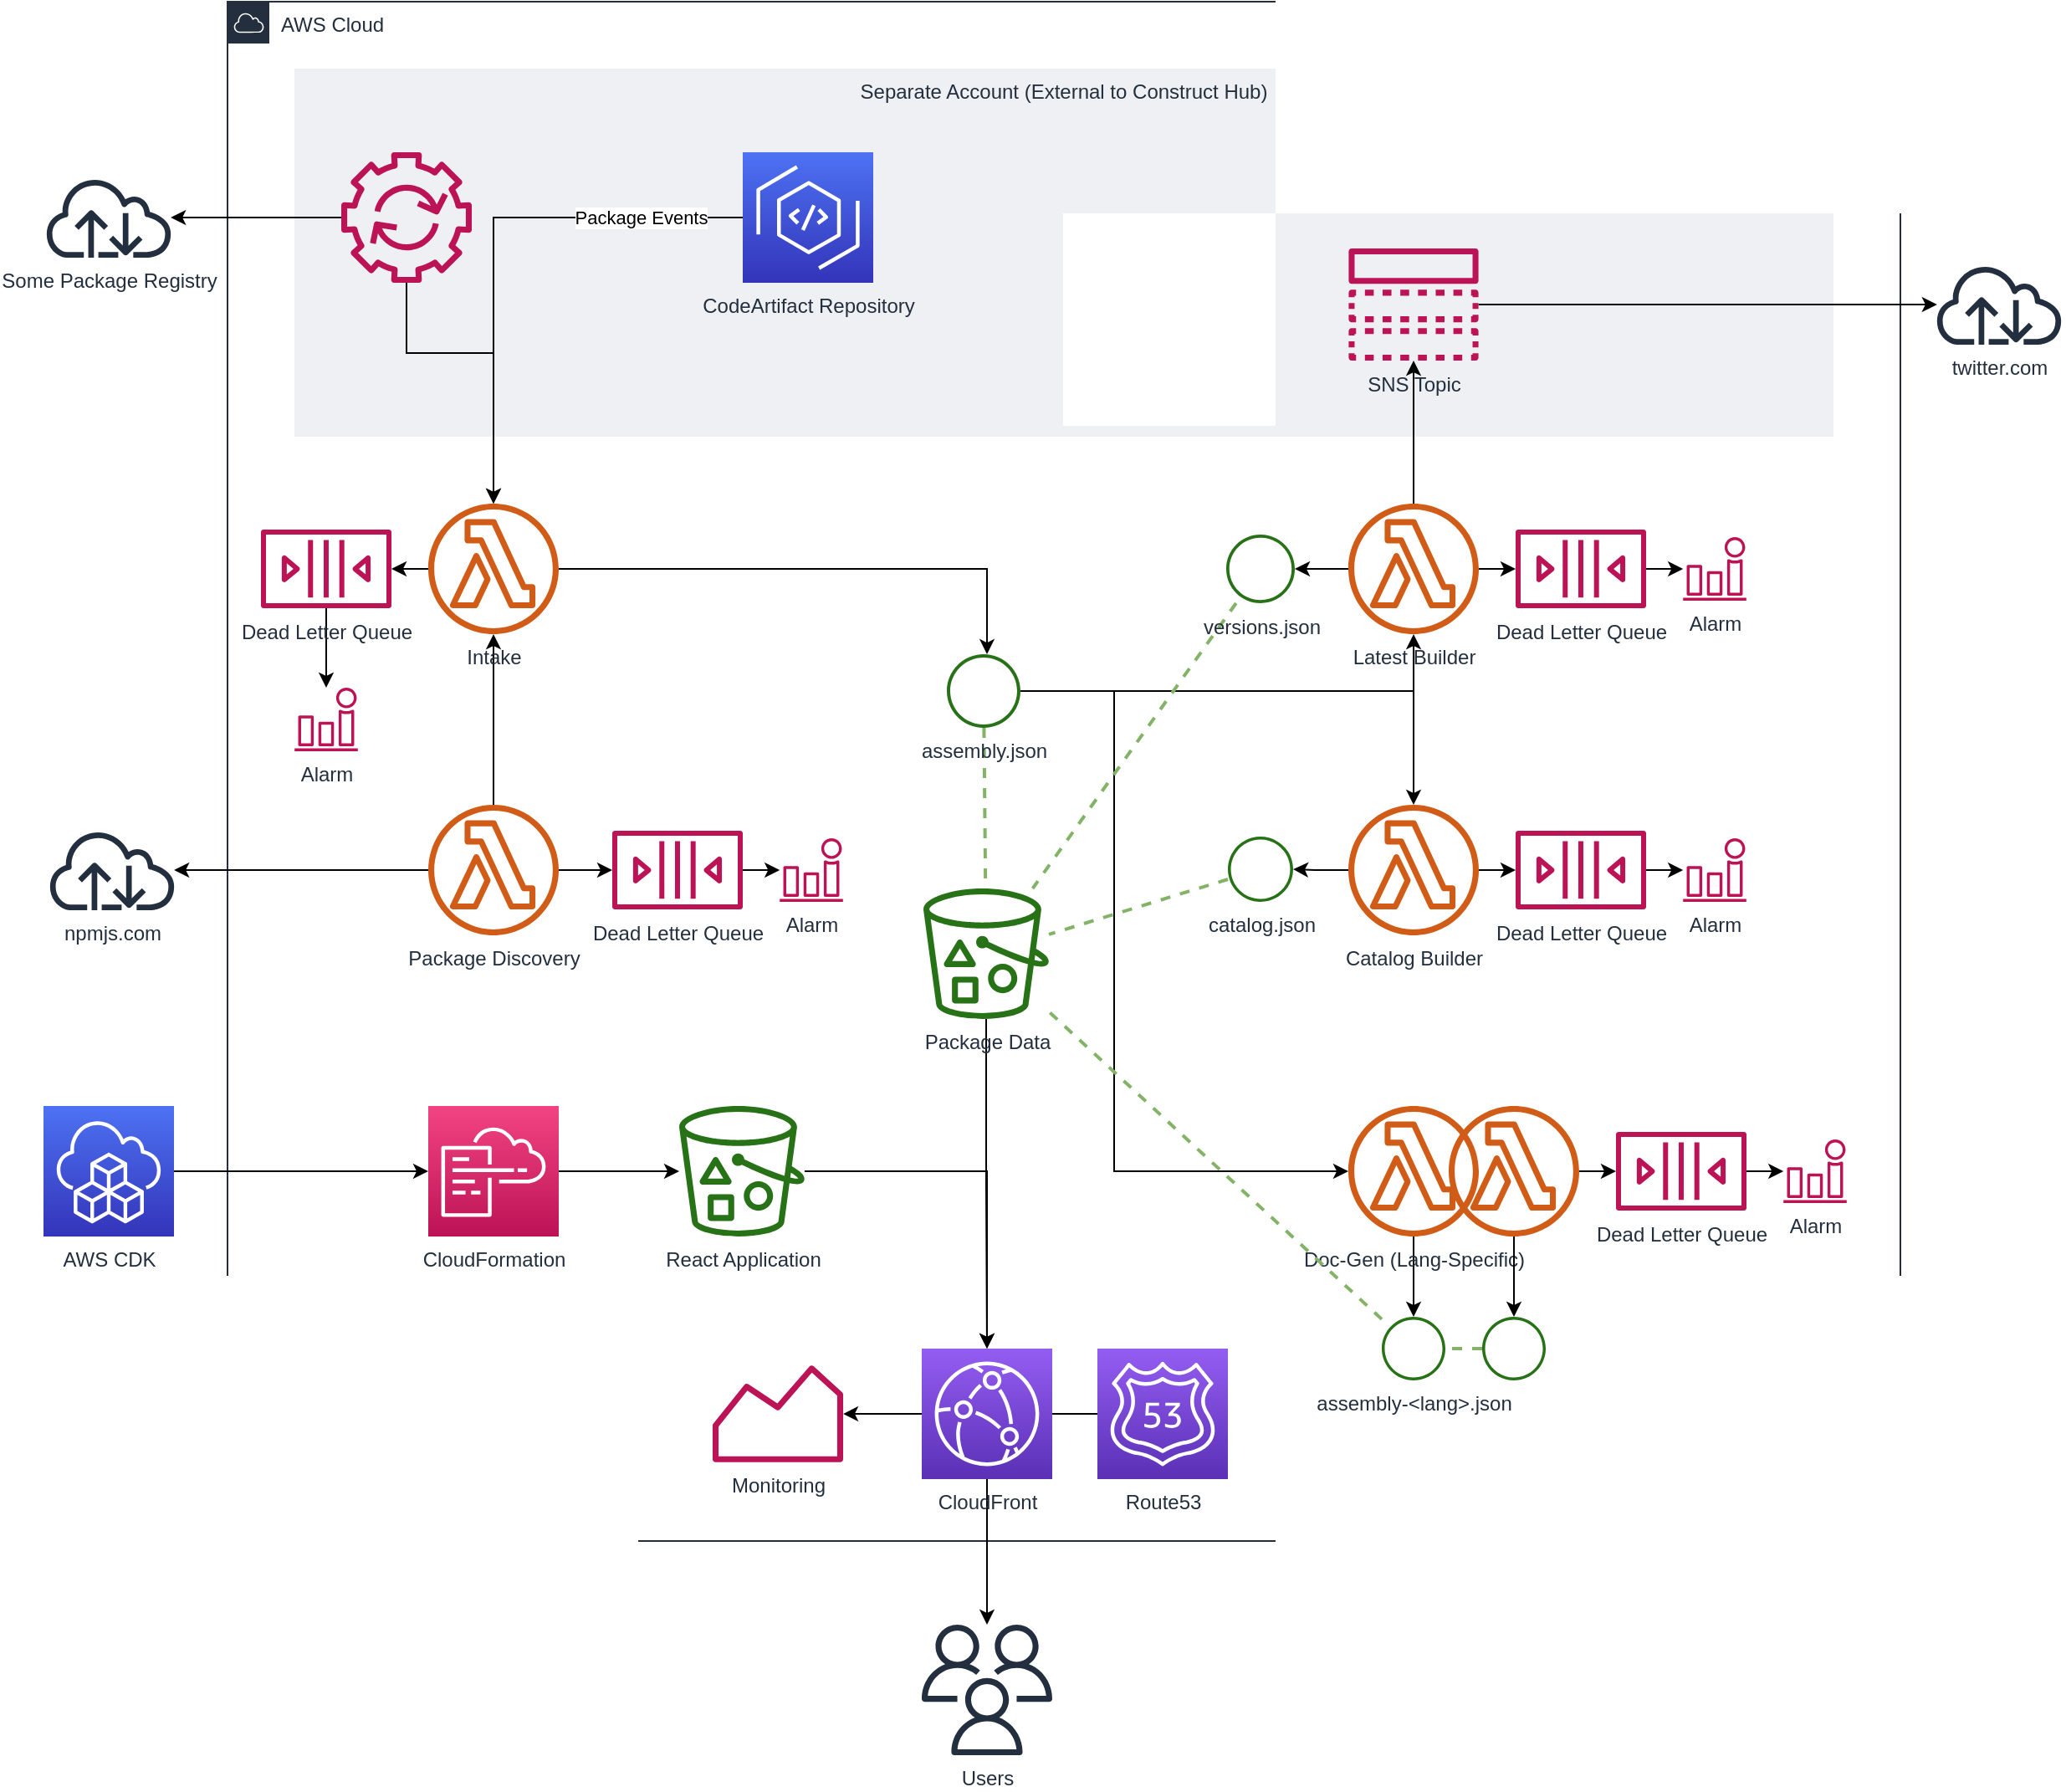 <mxfile version="14.6.13" type="device"><diagram id="4JP06KCrzlYyS7ejRJsw" name="Page-1"><mxGraphModel dx="1933" dy="2166" grid="1" gridSize="10" guides="1" tooltips="1" connect="1" arrows="1" fold="1" page="1" pageScale="1" pageWidth="827" pageHeight="1169" math="0" shadow="0"><root><mxCell id="0"/><mxCell id="1" parent="0"/><mxCell id="ORDPkJF9PTaOaF-_4XMN-1" value="AWS Cloud" style="points=[[0,0],[0.25,0],[0.5,0],[0.75,0],[1,0],[1,0.25],[1,0.5],[1,0.75],[1,1],[0.75,1],[0.5,1],[0.25,1],[0,1],[0,0.75],[0,0.5],[0,0.25]];outlineConnect=0;gradientColor=none;html=1;whiteSpace=wrap;fontSize=12;fontStyle=0;shape=mxgraph.aws4.group;grIcon=mxgraph.aws4.group_aws_cloud;strokeColor=#232F3E;fillColor=none;verticalAlign=top;align=left;spacingLeft=30;fontColor=#232F3E;dashed=0;" parent="1" vertex="1"><mxGeometry x="-40" y="-220" width="1000" height="920" as="geometry"/></mxCell><mxCell id="ORDPkJF9PTaOaF-_4XMN-59" value="Separate Account (External to Construct Hub)" style="fillColor=#EFF0F3;strokeColor=none;dashed=0;verticalAlign=top;fontStyle=0;fontColor=#232F3D;" parent="1" vertex="1"><mxGeometry y="-180" width="920" height="220" as="geometry"/></mxCell><mxCell id="ORDPkJF9PTaOaF-_4XMN-19" style="edgeStyle=orthogonalEdgeStyle;rounded=0;orthogonalLoop=1;jettySize=auto;html=1;exitX=0.5;exitY=1;exitDx=0;exitDy=0;exitPerimeter=0;" parent="1" source="ORDPkJF9PTaOaF-_4XMN-14" target="ORDPkJF9PTaOaF-_4XMN-12" edge="1"><mxGeometry relative="1" as="geometry"/></mxCell><mxCell id="ORDPkJF9PTaOaF-_4XMN-15" value="" style="edgeStyle=orthogonalEdgeStyle;rounded=0;orthogonalLoop=1;jettySize=auto;html=1;" parent="1" source="ORDPkJF9PTaOaF-_4XMN-3" target="ORDPkJF9PTaOaF-_4XMN-4" edge="1"><mxGeometry relative="1" as="geometry"/></mxCell><mxCell id="ORDPkJF9PTaOaF-_4XMN-16" value="" style="edgeStyle=orthogonalEdgeStyle;rounded=0;orthogonalLoop=1;jettySize=auto;html=1;" parent="1" source="ORDPkJF9PTaOaF-_4XMN-3" target="ORDPkJF9PTaOaF-_4XMN-11" edge="1"><mxGeometry relative="1" as="geometry"/></mxCell><mxCell id="ORDPkJF9PTaOaF-_4XMN-57" style="edgeStyle=orthogonalEdgeStyle;rounded=0;orthogonalLoop=1;jettySize=auto;html=1;startArrow=none;startFill=0;endArrow=classic;endFill=1;" parent="1" source="ORDPkJF9PTaOaF-_4XMN-3" target="ORDPkJF9PTaOaF-_4XMN-54" edge="1"><mxGeometry relative="1" as="geometry"/></mxCell><mxCell id="ORDPkJF9PTaOaF-_4XMN-3" value="Package Discovery" style="outlineConnect=0;fontColor=#232F3E;gradientColor=none;fillColor=#D05C17;strokeColor=none;dashed=0;verticalLabelPosition=bottom;verticalAlign=top;align=center;html=1;fontSize=12;fontStyle=0;aspect=fixed;pointerEvents=1;shape=mxgraph.aws4.lambda_function;" parent="1" vertex="1"><mxGeometry x="80" y="260" width="78" height="78" as="geometry"/></mxCell><mxCell id="ORDPkJF9PTaOaF-_4XMN-20" style="edgeStyle=orthogonalEdgeStyle;rounded=0;orthogonalLoop=1;jettySize=auto;html=1;" parent="1" source="ORDPkJF9PTaOaF-_4XMN-4" target="nNXLhu1DJxOsQuKpddrt-1" edge="1"><mxGeometry relative="1" as="geometry"><Array as="points"><mxPoint x="414" y="119"/></Array></mxGeometry></mxCell><mxCell id="ORDPkJF9PTaOaF-_4XMN-35" style="edgeStyle=orthogonalEdgeStyle;rounded=0;orthogonalLoop=1;jettySize=auto;html=1;startArrow=none;startFill=0;endArrow=classic;endFill=1;" parent="1" source="ORDPkJF9PTaOaF-_4XMN-4" target="ORDPkJF9PTaOaF-_4XMN-34" edge="1"><mxGeometry relative="1" as="geometry"/></mxCell><mxCell id="ORDPkJF9PTaOaF-_4XMN-4" value="Intake" style="outlineConnect=0;fontColor=#232F3E;gradientColor=none;fillColor=#D05C17;strokeColor=none;dashed=0;verticalLabelPosition=bottom;verticalAlign=top;align=center;html=1;fontSize=12;fontStyle=0;aspect=fixed;pointerEvents=1;shape=mxgraph.aws4.lambda_function;" parent="1" vertex="1"><mxGeometry x="80" y="80" width="78" height="78" as="geometry"/></mxCell><mxCell id="nNXLhu1DJxOsQuKpddrt-10" style="edgeStyle=orthogonalEdgeStyle;rounded=0;orthogonalLoop=1;jettySize=auto;html=1;startArrow=none;startFill=0;" edge="1" parent="1" source="ORDPkJF9PTaOaF-_4XMN-5" target="nNXLhu1DJxOsQuKpddrt-7"><mxGeometry relative="1" as="geometry"/></mxCell><mxCell id="ORDPkJF9PTaOaF-_4XMN-5" value="Doc-Gen (Lang-Specific)" style="outlineConnect=0;fontColor=#232F3E;gradientColor=none;fillColor=#D05C17;strokeColor=none;dashed=0;verticalLabelPosition=bottom;verticalAlign=top;align=center;html=1;fontSize=12;fontStyle=0;aspect=fixed;pointerEvents=1;shape=mxgraph.aws4.lambda_function;" parent="1" vertex="1"><mxGeometry x="630" y="440" width="78" height="78" as="geometry"/></mxCell><mxCell id="ORDPkJF9PTaOaF-_4XMN-41" style="edgeStyle=orthogonalEdgeStyle;rounded=0;orthogonalLoop=1;jettySize=auto;html=1;startArrow=none;startFill=0;endArrow=classic;endFill=1;" parent="1" source="ORDPkJF9PTaOaF-_4XMN-6" target="ORDPkJF9PTaOaF-_4XMN-36" edge="1"><mxGeometry relative="1" as="geometry"/></mxCell><mxCell id="ORDPkJF9PTaOaF-_4XMN-68" style="edgeStyle=orthogonalEdgeStyle;rounded=0;orthogonalLoop=1;jettySize=auto;html=1;startArrow=none;startFill=0;endArrow=classic;endFill=1;" parent="1" source="ORDPkJF9PTaOaF-_4XMN-6" target="ORDPkJF9PTaOaF-_4XMN-67" edge="1"><mxGeometry relative="1" as="geometry"/></mxCell><mxCell id="nNXLhu1DJxOsQuKpddrt-12" style="edgeStyle=orthogonalEdgeStyle;rounded=0;orthogonalLoop=1;jettySize=auto;html=1;startArrow=none;startFill=0;" edge="1" parent="1" source="ORDPkJF9PTaOaF-_4XMN-6" target="nNXLhu1DJxOsQuKpddrt-6"><mxGeometry relative="1" as="geometry"/></mxCell><mxCell id="ORDPkJF9PTaOaF-_4XMN-6" value="Latest Builder" style="outlineConnect=0;fontColor=#232F3E;gradientColor=none;fillColor=#D05C17;strokeColor=none;dashed=0;verticalLabelPosition=bottom;verticalAlign=top;align=center;html=1;fontSize=12;fontStyle=0;aspect=fixed;pointerEvents=1;shape=mxgraph.aws4.lambda_function;" parent="1" vertex="1"><mxGeometry x="630" y="80" width="78" height="78" as="geometry"/></mxCell><mxCell id="ORDPkJF9PTaOaF-_4XMN-40" style="edgeStyle=orthogonalEdgeStyle;rounded=0;orthogonalLoop=1;jettySize=auto;html=1;startArrow=none;startFill=0;endArrow=classic;endFill=1;" parent="1" source="ORDPkJF9PTaOaF-_4XMN-7" target="ORDPkJF9PTaOaF-_4XMN-37" edge="1"><mxGeometry relative="1" as="geometry"/></mxCell><mxCell id="nNXLhu1DJxOsQuKpddrt-11" style="edgeStyle=orthogonalEdgeStyle;rounded=0;orthogonalLoop=1;jettySize=auto;html=1;startArrow=none;startFill=0;" edge="1" parent="1" source="ORDPkJF9PTaOaF-_4XMN-7" target="nNXLhu1DJxOsQuKpddrt-5"><mxGeometry relative="1" as="geometry"/></mxCell><mxCell id="ORDPkJF9PTaOaF-_4XMN-7" value="Catalog Builder" style="outlineConnect=0;fontColor=#232F3E;gradientColor=none;fillColor=#D05C17;strokeColor=none;dashed=0;verticalLabelPosition=bottom;verticalAlign=top;align=center;html=1;fontSize=12;fontStyle=0;aspect=fixed;pointerEvents=1;shape=mxgraph.aws4.lambda_function;" parent="1" vertex="1"><mxGeometry x="630" y="260" width="78" height="78" as="geometry"/></mxCell><mxCell id="ORDPkJF9PTaOaF-_4XMN-17" style="edgeStyle=orthogonalEdgeStyle;rounded=0;orthogonalLoop=1;jettySize=auto;html=1;" parent="1" source="ORDPkJF9PTaOaF-_4XMN-8" target="ORDPkJF9PTaOaF-_4XMN-14" edge="1"><mxGeometry relative="1" as="geometry"/></mxCell><mxCell id="ORDPkJF9PTaOaF-_4XMN-8" value="Package Data" style="outlineConnect=0;fontColor=#232F3E;gradientColor=none;fillColor=#277116;strokeColor=none;dashed=0;verticalLabelPosition=bottom;verticalAlign=top;align=center;html=1;fontSize=12;fontStyle=0;aspect=fixed;pointerEvents=1;shape=mxgraph.aws4.bucket_with_objects;" parent="1" vertex="1"><mxGeometry x="376" y="310" width="75" height="78" as="geometry"/></mxCell><mxCell id="ORDPkJF9PTaOaF-_4XMN-18" style="edgeStyle=orthogonalEdgeStyle;rounded=0;orthogonalLoop=1;jettySize=auto;html=1;entryX=0.5;entryY=0;entryDx=0;entryDy=0;entryPerimeter=0;" parent="1" source="ORDPkJF9PTaOaF-_4XMN-9" target="ORDPkJF9PTaOaF-_4XMN-14" edge="1"><mxGeometry relative="1" as="geometry"><Array as="points"><mxPoint x="414" y="479"/></Array></mxGeometry></mxCell><mxCell id="ORDPkJF9PTaOaF-_4XMN-9" value="React Application" style="outlineConnect=0;fontColor=#232F3E;gradientColor=none;fillColor=#277116;strokeColor=none;dashed=0;verticalLabelPosition=bottom;verticalAlign=top;align=center;html=1;fontSize=12;fontStyle=0;aspect=fixed;pointerEvents=1;shape=mxgraph.aws4.bucket_with_objects;" parent="1" vertex="1"><mxGeometry x="230" y="440" width="75" height="78" as="geometry"/></mxCell><mxCell id="ORDPkJF9PTaOaF-_4XMN-11" value="npmjs.com" style="outlineConnect=0;fontColor=#232F3E;gradientColor=none;fillColor=#232F3E;strokeColor=none;dashed=0;verticalLabelPosition=bottom;verticalAlign=top;align=center;html=1;fontSize=12;fontStyle=0;aspect=fixed;pointerEvents=1;shape=mxgraph.aws4.internet;" parent="1" vertex="1"><mxGeometry x="-148" y="275" width="78" height="48" as="geometry"/></mxCell><mxCell id="ORDPkJF9PTaOaF-_4XMN-12" value="Users" style="outlineConnect=0;fontColor=#232F3E;gradientColor=none;fillColor=#232F3E;strokeColor=none;dashed=0;verticalLabelPosition=bottom;verticalAlign=top;align=center;html=1;fontSize=12;fontStyle=0;aspect=fixed;pointerEvents=1;shape=mxgraph.aws4.users;" parent="1" vertex="1"><mxGeometry x="375" y="750" width="78" height="78" as="geometry"/></mxCell><mxCell id="ORDPkJF9PTaOaF-_4XMN-51" style="edgeStyle=orthogonalEdgeStyle;rounded=0;orthogonalLoop=1;jettySize=auto;html=1;startArrow=none;startFill=0;endArrow=classic;endFill=1;" parent="1" source="ORDPkJF9PTaOaF-_4XMN-14" target="ORDPkJF9PTaOaF-_4XMN-50" edge="1"><mxGeometry relative="1" as="geometry"/></mxCell><mxCell id="ORDPkJF9PTaOaF-_4XMN-14" value="CloudFront" style="points=[[0,0,0],[0.25,0,0],[0.5,0,0],[0.75,0,0],[1,0,0],[0,1,0],[0.25,1,0],[0.5,1,0],[0.75,1,0],[1,1,0],[0,0.25,0],[0,0.5,0],[0,0.75,0],[1,0.25,0],[1,0.5,0],[1,0.75,0]];outlineConnect=0;fontColor=#232F3E;gradientColor=#945DF2;gradientDirection=north;fillColor=#5A30B5;strokeColor=#ffffff;dashed=0;verticalLabelPosition=bottom;verticalAlign=top;align=center;html=1;fontSize=12;fontStyle=0;aspect=fixed;shape=mxgraph.aws4.resourceIcon;resIcon=mxgraph.aws4.cloudfront;" parent="1" vertex="1"><mxGeometry x="375" y="585" width="78" height="78" as="geometry"/></mxCell><mxCell id="ORDPkJF9PTaOaF-_4XMN-27" style="edgeStyle=orthogonalEdgeStyle;rounded=0;orthogonalLoop=1;jettySize=auto;html=1;startArrow=none;startFill=0;entryX=0;entryY=0.5;entryDx=0;entryDy=0;entryPerimeter=0;" parent="1" source="ORDPkJF9PTaOaF-_4XMN-26" target="ORDPkJF9PTaOaF-_4XMN-28" edge="1"><mxGeometry relative="1" as="geometry"/></mxCell><mxCell id="ORDPkJF9PTaOaF-_4XMN-26" value="AWS CDK" style="points=[[0,0,0],[0.25,0,0],[0.5,0,0],[0.75,0,0],[1,0,0],[0,1,0],[0.25,1,0],[0.5,1,0],[0.75,1,0],[1,1,0],[0,0.25,0],[0,0.5,0],[0,0.75,0],[1,0.25,0],[1,0.5,0],[1,0.75,0]];outlineConnect=0;fontColor=#232F3E;gradientColor=#4D72F3;gradientDirection=north;fillColor=#3334B9;strokeColor=#ffffff;dashed=0;verticalLabelPosition=bottom;verticalAlign=top;align=center;html=1;fontSize=12;fontStyle=0;aspect=fixed;shape=mxgraph.aws4.resourceIcon;resIcon=mxgraph.aws4.cloud_development_kit;" parent="1" vertex="1"><mxGeometry x="-150" y="440" width="78" height="78" as="geometry"/></mxCell><mxCell id="ORDPkJF9PTaOaF-_4XMN-29" style="edgeStyle=orthogonalEdgeStyle;rounded=0;orthogonalLoop=1;jettySize=auto;html=1;startArrow=none;startFill=0;" parent="1" source="ORDPkJF9PTaOaF-_4XMN-28" target="ORDPkJF9PTaOaF-_4XMN-9" edge="1"><mxGeometry relative="1" as="geometry"/></mxCell><mxCell id="ORDPkJF9PTaOaF-_4XMN-28" value="CloudFormation" style="points=[[0,0,0],[0.25,0,0],[0.5,0,0],[0.75,0,0],[1,0,0],[0,1,0],[0.25,1,0],[0.5,1,0],[0.75,1,0],[1,1,0],[0,0.25,0],[0,0.5,0],[0,0.75,0],[1,0.25,0],[1,0.5,0],[1,0.75,0]];points=[[0,0,0],[0.25,0,0],[0.5,0,0],[0.75,0,0],[1,0,0],[0,1,0],[0.25,1,0],[0.5,1,0],[0.75,1,0],[1,1,0],[0,0.25,0],[0,0.5,0],[0,0.75,0],[1,0.25,0],[1,0.5,0],[1,0.75,0]];outlineConnect=0;fontColor=#232F3E;gradientColor=#F34482;gradientDirection=north;fillColor=#BC1356;strokeColor=#ffffff;dashed=0;verticalLabelPosition=bottom;verticalAlign=top;align=center;html=1;fontSize=12;fontStyle=0;aspect=fixed;shape=mxgraph.aws4.resourceIcon;resIcon=mxgraph.aws4.cloudformation;" parent="1" vertex="1"><mxGeometry x="80" y="440" width="78" height="78" as="geometry"/></mxCell><mxCell id="ORDPkJF9PTaOaF-_4XMN-39" style="edgeStyle=orthogonalEdgeStyle;rounded=0;orthogonalLoop=1;jettySize=auto;html=1;startArrow=none;startFill=0;endArrow=classic;endFill=1;" parent="1" source="ORDPkJF9PTaOaF-_4XMN-30" target="ORDPkJF9PTaOaF-_4XMN-38" edge="1"><mxGeometry relative="1" as="geometry"/></mxCell><mxCell id="nNXLhu1DJxOsQuKpddrt-9" style="edgeStyle=orthogonalEdgeStyle;rounded=0;orthogonalLoop=1;jettySize=auto;html=1;startArrow=none;startFill=0;" edge="1" parent="1" source="ORDPkJF9PTaOaF-_4XMN-30" target="nNXLhu1DJxOsQuKpddrt-8"><mxGeometry relative="1" as="geometry"/></mxCell><mxCell id="ORDPkJF9PTaOaF-_4XMN-30" value="" style="outlineConnect=0;fontColor=#232F3E;gradientColor=none;fillColor=#D05C17;strokeColor=none;dashed=0;verticalLabelPosition=bottom;verticalAlign=top;align=center;html=1;fontSize=12;fontStyle=0;aspect=fixed;pointerEvents=1;shape=mxgraph.aws4.lambda_function;" parent="1" vertex="1"><mxGeometry x="690" y="440" width="78" height="78" as="geometry"/></mxCell><mxCell id="ORDPkJF9PTaOaF-_4XMN-32" style="edgeStyle=orthogonalEdgeStyle;rounded=0;orthogonalLoop=1;jettySize=auto;html=1;entryX=1;entryY=0.5;entryDx=0;entryDy=0;entryPerimeter=0;startArrow=none;startFill=0;endArrow=none;endFill=0;" parent="1" source="ORDPkJF9PTaOaF-_4XMN-31" target="ORDPkJF9PTaOaF-_4XMN-14" edge="1"><mxGeometry relative="1" as="geometry"/></mxCell><mxCell id="ORDPkJF9PTaOaF-_4XMN-31" value="Route53" style="points=[[0,0,0],[0.25,0,0],[0.5,0,0],[0.75,0,0],[1,0,0],[0,1,0],[0.25,1,0],[0.5,1,0],[0.75,1,0],[1,1,0],[0,0.25,0],[0,0.5,0],[0,0.75,0],[1,0.25,0],[1,0.5,0],[1,0.75,0]];outlineConnect=0;fontColor=#232F3E;gradientColor=#945DF2;gradientDirection=north;fillColor=#5A30B5;strokeColor=#ffffff;dashed=0;verticalLabelPosition=bottom;verticalAlign=top;align=center;html=1;fontSize=12;fontStyle=0;aspect=fixed;shape=mxgraph.aws4.resourceIcon;resIcon=mxgraph.aws4.route_53;" parent="1" vertex="1"><mxGeometry x="480" y="585" width="78" height="78" as="geometry"/></mxCell><mxCell id="ORDPkJF9PTaOaF-_4XMN-43" style="edgeStyle=orthogonalEdgeStyle;rounded=0;orthogonalLoop=1;jettySize=auto;html=1;startArrow=none;startFill=0;endArrow=classic;endFill=1;" parent="1" source="ORDPkJF9PTaOaF-_4XMN-34" target="ORDPkJF9PTaOaF-_4XMN-42" edge="1"><mxGeometry relative="1" as="geometry"/></mxCell><mxCell id="ORDPkJF9PTaOaF-_4XMN-34" value="Dead Letter Queue" style="outlineConnect=0;fontColor=#232F3E;gradientColor=none;fillColor=#BC1356;strokeColor=none;dashed=0;verticalLabelPosition=bottom;verticalAlign=top;align=center;html=1;fontSize=12;fontStyle=0;aspect=fixed;pointerEvents=1;shape=mxgraph.aws4.queue;" parent="1" vertex="1"><mxGeometry x="-20" y="95.5" width="78" height="47" as="geometry"/></mxCell><mxCell id="ORDPkJF9PTaOaF-_4XMN-49" style="edgeStyle=orthogonalEdgeStyle;rounded=0;orthogonalLoop=1;jettySize=auto;html=1;startArrow=none;startFill=0;endArrow=classic;endFill=1;" parent="1" source="ORDPkJF9PTaOaF-_4XMN-36" target="ORDPkJF9PTaOaF-_4XMN-45" edge="1"><mxGeometry relative="1" as="geometry"/></mxCell><mxCell id="ORDPkJF9PTaOaF-_4XMN-36" value="Dead Letter Queue" style="outlineConnect=0;fontColor=#232F3E;gradientColor=none;fillColor=#BC1356;strokeColor=none;dashed=0;verticalLabelPosition=bottom;verticalAlign=top;align=center;html=1;fontSize=12;fontStyle=0;aspect=fixed;pointerEvents=1;shape=mxgraph.aws4.queue;" parent="1" vertex="1"><mxGeometry x="730" y="95.5" width="78" height="47" as="geometry"/></mxCell><mxCell id="ORDPkJF9PTaOaF-_4XMN-48" style="edgeStyle=orthogonalEdgeStyle;rounded=0;orthogonalLoop=1;jettySize=auto;html=1;startArrow=none;startFill=0;endArrow=classic;endFill=1;" parent="1" source="ORDPkJF9PTaOaF-_4XMN-37" target="ORDPkJF9PTaOaF-_4XMN-44" edge="1"><mxGeometry relative="1" as="geometry"/></mxCell><mxCell id="ORDPkJF9PTaOaF-_4XMN-37" value="Dead Letter Queue" style="outlineConnect=0;fontColor=#232F3E;gradientColor=none;fillColor=#BC1356;strokeColor=none;dashed=0;verticalLabelPosition=bottom;verticalAlign=top;align=center;html=1;fontSize=12;fontStyle=0;aspect=fixed;pointerEvents=1;shape=mxgraph.aws4.queue;" parent="1" vertex="1"><mxGeometry x="730" y="275.5" width="78" height="47" as="geometry"/></mxCell><mxCell id="ORDPkJF9PTaOaF-_4XMN-47" style="edgeStyle=orthogonalEdgeStyle;rounded=0;orthogonalLoop=1;jettySize=auto;html=1;startArrow=none;startFill=0;endArrow=classic;endFill=1;" parent="1" source="ORDPkJF9PTaOaF-_4XMN-38" target="ORDPkJF9PTaOaF-_4XMN-46" edge="1"><mxGeometry relative="1" as="geometry"/></mxCell><mxCell id="ORDPkJF9PTaOaF-_4XMN-38" value="Dead Letter Queue" style="outlineConnect=0;fontColor=#232F3E;gradientColor=none;fillColor=#BC1356;strokeColor=none;dashed=0;verticalLabelPosition=bottom;verticalAlign=top;align=center;html=1;fontSize=12;fontStyle=0;aspect=fixed;pointerEvents=1;shape=mxgraph.aws4.queue;" parent="1" vertex="1"><mxGeometry x="790" y="455.5" width="78" height="47" as="geometry"/></mxCell><mxCell id="ORDPkJF9PTaOaF-_4XMN-42" value="Alarm" style="outlineConnect=0;fontColor=#232F3E;gradientColor=none;fillColor=#BC1356;strokeColor=none;dashed=0;verticalLabelPosition=bottom;verticalAlign=top;align=center;html=1;fontSize=12;fontStyle=0;aspect=fixed;pointerEvents=1;shape=mxgraph.aws4.alarm;" parent="1" vertex="1"><mxGeometry y="190" width="38" height="38" as="geometry"/></mxCell><mxCell id="ORDPkJF9PTaOaF-_4XMN-44" value="Alarm" style="outlineConnect=0;fontColor=#232F3E;gradientColor=none;fillColor=#BC1356;strokeColor=none;dashed=0;verticalLabelPosition=bottom;verticalAlign=top;align=center;html=1;fontSize=12;fontStyle=0;aspect=fixed;pointerEvents=1;shape=mxgraph.aws4.alarm;" parent="1" vertex="1"><mxGeometry x="830" y="280" width="38" height="38" as="geometry"/></mxCell><mxCell id="ORDPkJF9PTaOaF-_4XMN-45" value="Alarm" style="outlineConnect=0;fontColor=#232F3E;gradientColor=none;fillColor=#BC1356;strokeColor=none;dashed=0;verticalLabelPosition=bottom;verticalAlign=top;align=center;html=1;fontSize=12;fontStyle=0;aspect=fixed;pointerEvents=1;shape=mxgraph.aws4.alarm;" parent="1" vertex="1"><mxGeometry x="830" y="100" width="38" height="38" as="geometry"/></mxCell><mxCell id="ORDPkJF9PTaOaF-_4XMN-46" value="Alarm" style="outlineConnect=0;fontColor=#232F3E;gradientColor=none;fillColor=#BC1356;strokeColor=none;dashed=0;verticalLabelPosition=bottom;verticalAlign=top;align=center;html=1;fontSize=12;fontStyle=0;aspect=fixed;pointerEvents=1;shape=mxgraph.aws4.alarm;" parent="1" vertex="1"><mxGeometry x="890" y="460" width="38" height="38" as="geometry"/></mxCell><mxCell id="ORDPkJF9PTaOaF-_4XMN-50" value="Monitoring" style="outlineConnect=0;fontColor=#232F3E;gradientColor=none;fillColor=#BC1356;strokeColor=none;dashed=0;verticalLabelPosition=bottom;verticalAlign=top;align=center;html=1;fontSize=12;fontStyle=0;aspect=fixed;pointerEvents=1;shape=mxgraph.aws4.monitoring;" parent="1" vertex="1"><mxGeometry x="250" y="595" width="78" height="58" as="geometry"/></mxCell><mxCell id="ORDPkJF9PTaOaF-_4XMN-53" style="edgeStyle=orthogonalEdgeStyle;rounded=0;orthogonalLoop=1;jettySize=auto;html=1;startArrow=none;startFill=0;endArrow=classic;endFill=1;" parent="1" source="ORDPkJF9PTaOaF-_4XMN-54" target="ORDPkJF9PTaOaF-_4XMN-55" edge="1"><mxGeometry relative="1" as="geometry"/></mxCell><mxCell id="ORDPkJF9PTaOaF-_4XMN-54" value="Dead Letter Queue" style="outlineConnect=0;fontColor=#232F3E;gradientColor=none;fillColor=#BC1356;strokeColor=none;dashed=0;verticalLabelPosition=bottom;verticalAlign=top;align=center;html=1;fontSize=12;fontStyle=0;aspect=fixed;pointerEvents=1;shape=mxgraph.aws4.queue;" parent="1" vertex="1"><mxGeometry x="190" y="275.5" width="78" height="47" as="geometry"/></mxCell><mxCell id="ORDPkJF9PTaOaF-_4XMN-55" value="Alarm" style="outlineConnect=0;fontColor=#232F3E;gradientColor=none;fillColor=#BC1356;strokeColor=none;dashed=0;verticalLabelPosition=bottom;verticalAlign=top;align=center;html=1;fontSize=12;fontStyle=0;aspect=fixed;pointerEvents=1;shape=mxgraph.aws4.alarm;" parent="1" vertex="1"><mxGeometry x="290" y="280" width="38" height="38" as="geometry"/></mxCell><mxCell id="ORDPkJF9PTaOaF-_4XMN-61" value="Package Events" style="edgeStyle=orthogonalEdgeStyle;rounded=0;orthogonalLoop=1;jettySize=auto;html=1;startArrow=none;startFill=0;endArrow=classic;endFill=1;" parent="1" source="ORDPkJF9PTaOaF-_4XMN-60" target="ORDPkJF9PTaOaF-_4XMN-4" edge="1"><mxGeometry x="-0.615" relative="1" as="geometry"><mxPoint as="offset"/></mxGeometry></mxCell><mxCell id="ORDPkJF9PTaOaF-_4XMN-60" value="CodeArtifact Repository" style="points=[[0,0,0],[0.25,0,0],[0.5,0,0],[0.75,0,0],[1,0,0],[0,1,0],[0.25,1,0],[0.5,1,0],[0.75,1,0],[1,1,0],[0,0.25,0],[0,0.5,0],[0,0.75,0],[1,0.25,0],[1,0.5,0],[1,0.75,0]];outlineConnect=0;fontColor=#232F3E;gradientColor=#4D72F3;gradientDirection=north;fillColor=#3334B9;strokeColor=#ffffff;dashed=0;verticalLabelPosition=bottom;verticalAlign=top;align=center;html=1;fontSize=12;fontStyle=0;aspect=fixed;shape=mxgraph.aws4.resourceIcon;resIcon=mxgraph.aws4.codeartifact;" parent="1" vertex="1"><mxGeometry x="268" y="-130" width="78" height="78" as="geometry"/></mxCell><mxCell id="ORDPkJF9PTaOaF-_4XMN-62" value="Some Package Registry" style="outlineConnect=0;fontColor=#232F3E;gradientColor=none;fillColor=#232F3E;strokeColor=none;dashed=0;verticalLabelPosition=bottom;verticalAlign=top;align=center;html=1;fontSize=12;fontStyle=0;aspect=fixed;pointerEvents=1;shape=mxgraph.aws4.internet;" parent="1" vertex="1"><mxGeometry x="-150" y="-115" width="78" height="48" as="geometry"/></mxCell><mxCell id="ORDPkJF9PTaOaF-_4XMN-64" style="edgeStyle=orthogonalEdgeStyle;rounded=0;orthogonalLoop=1;jettySize=auto;html=1;startArrow=none;startFill=0;endArrow=classic;endFill=1;" parent="1" source="ORDPkJF9PTaOaF-_4XMN-63" target="ORDPkJF9PTaOaF-_4XMN-62" edge="1"><mxGeometry relative="1" as="geometry"/></mxCell><mxCell id="ORDPkJF9PTaOaF-_4XMN-65" style="edgeStyle=orthogonalEdgeStyle;rounded=0;orthogonalLoop=1;jettySize=auto;html=1;startArrow=none;startFill=0;endArrow=classic;endFill=1;" parent="1" source="ORDPkJF9PTaOaF-_4XMN-63" target="ORDPkJF9PTaOaF-_4XMN-4" edge="1"><mxGeometry relative="1" as="geometry"><Array as="points"><mxPoint x="67" y="-10"/><mxPoint x="119" y="-10"/></Array></mxGeometry></mxCell><mxCell id="ORDPkJF9PTaOaF-_4XMN-63" value="" style="outlineConnect=0;fontColor=#232F3E;gradientColor=none;fillColor=#BC1356;strokeColor=none;dashed=0;verticalLabelPosition=bottom;verticalAlign=top;align=center;html=1;fontSize=12;fontStyle=0;aspect=fixed;pointerEvents=1;shape=mxgraph.aws4.automation;" parent="1" vertex="1"><mxGeometry x="28" y="-130" width="78" height="78" as="geometry"/></mxCell><mxCell id="ORDPkJF9PTaOaF-_4XMN-66" value="twitter.com" style="outlineConnect=0;fontColor=#232F3E;gradientColor=none;fillColor=#232F3E;strokeColor=none;dashed=0;verticalLabelPosition=bottom;verticalAlign=top;align=center;html=1;fontSize=12;fontStyle=0;aspect=fixed;pointerEvents=1;shape=mxgraph.aws4.internet;" parent="1" vertex="1"><mxGeometry x="980" y="-63" width="78" height="48" as="geometry"/></mxCell><mxCell id="ORDPkJF9PTaOaF-_4XMN-69" style="edgeStyle=orthogonalEdgeStyle;rounded=0;orthogonalLoop=1;jettySize=auto;html=1;startArrow=none;startFill=0;endArrow=classic;endFill=1;" parent="1" source="ORDPkJF9PTaOaF-_4XMN-67" target="ORDPkJF9PTaOaF-_4XMN-66" edge="1"><mxGeometry relative="1" as="geometry"/></mxCell><mxCell id="ORDPkJF9PTaOaF-_4XMN-67" value="SNS Topic" style="outlineConnect=0;fontColor=#232F3E;gradientColor=none;fillColor=#BC1356;strokeColor=none;dashed=0;verticalLabelPosition=bottom;verticalAlign=top;align=center;html=1;fontSize=12;fontStyle=0;aspect=fixed;pointerEvents=1;shape=mxgraph.aws4.topic;" parent="1" vertex="1"><mxGeometry x="630" y="-72.5" width="78" height="67" as="geometry"/></mxCell><mxCell id="nNXLhu1DJxOsQuKpddrt-2" style="edgeStyle=orthogonalEdgeStyle;rounded=0;orthogonalLoop=1;jettySize=auto;html=1;startArrow=none;startFill=0;" edge="1" parent="1" source="nNXLhu1DJxOsQuKpddrt-1" target="ORDPkJF9PTaOaF-_4XMN-6"><mxGeometry relative="1" as="geometry"><Array as="points"><mxPoint x="669" y="192"/></Array></mxGeometry></mxCell><mxCell id="nNXLhu1DJxOsQuKpddrt-3" style="edgeStyle=orthogonalEdgeStyle;rounded=0;orthogonalLoop=1;jettySize=auto;html=1;startArrow=none;startFill=0;" edge="1" parent="1" source="nNXLhu1DJxOsQuKpddrt-1" target="ORDPkJF9PTaOaF-_4XMN-7"><mxGeometry relative="1" as="geometry"/></mxCell><mxCell id="nNXLhu1DJxOsQuKpddrt-4" style="edgeStyle=orthogonalEdgeStyle;rounded=0;orthogonalLoop=1;jettySize=auto;html=1;startArrow=none;startFill=0;" edge="1" parent="1" source="nNXLhu1DJxOsQuKpddrt-1" target="ORDPkJF9PTaOaF-_4XMN-5"><mxGeometry relative="1" as="geometry"><Array as="points"><mxPoint x="490" y="192"/><mxPoint x="490" y="479"/></Array></mxGeometry></mxCell><mxCell id="nNXLhu1DJxOsQuKpddrt-13" style="rounded=0;orthogonalLoop=1;jettySize=auto;html=1;startArrow=none;startFill=0;fillColor=#d5e8d4;strokeColor=#82b366;dashed=1;endArrow=none;endFill=0;strokeWidth=2;" edge="1" parent="1" source="nNXLhu1DJxOsQuKpddrt-1" target="ORDPkJF9PTaOaF-_4XMN-8"><mxGeometry relative="1" as="geometry"/></mxCell><mxCell id="nNXLhu1DJxOsQuKpddrt-1" value="assembly.json" style="outlineConnect=0;fontColor=#232F3E;gradientColor=none;fillColor=#277116;strokeColor=none;dashed=0;verticalLabelPosition=bottom;verticalAlign=top;align=center;html=1;fontSize=12;fontStyle=0;aspect=fixed;pointerEvents=1;shape=mxgraph.aws4.object;" vertex="1" parent="1"><mxGeometry x="390" y="170" width="44" height="44" as="geometry"/></mxCell><mxCell id="nNXLhu1DJxOsQuKpddrt-15" style="edgeStyle=none;rounded=0;orthogonalLoop=1;jettySize=auto;html=1;dashed=1;startArrow=none;startFill=0;endArrow=none;endFill=0;strokeWidth=2;fillColor=#d5e8d4;strokeColor=#82b366;" edge="1" parent="1" source="nNXLhu1DJxOsQuKpddrt-5" target="ORDPkJF9PTaOaF-_4XMN-8"><mxGeometry relative="1" as="geometry"/></mxCell><mxCell id="nNXLhu1DJxOsQuKpddrt-5" value="catalog.json" style="outlineConnect=0;fontColor=#232F3E;gradientColor=none;fillColor=#277116;strokeColor=none;dashed=0;verticalLabelPosition=bottom;verticalAlign=top;align=center;html=1;fontSize=12;fontStyle=0;aspect=fixed;pointerEvents=1;shape=mxgraph.aws4.object;" vertex="1" parent="1"><mxGeometry x="558" y="279" width="39" height="39" as="geometry"/></mxCell><mxCell id="nNXLhu1DJxOsQuKpddrt-14" style="orthogonalLoop=1;jettySize=auto;html=1;dashed=1;startArrow=none;startFill=0;endArrow=none;endFill=0;strokeWidth=2;rounded=0;fillColor=#d5e8d4;strokeColor=#82b366;" edge="1" parent="1" source="nNXLhu1DJxOsQuKpddrt-6" target="ORDPkJF9PTaOaF-_4XMN-8"><mxGeometry relative="1" as="geometry"/></mxCell><mxCell id="nNXLhu1DJxOsQuKpddrt-6" value="versions.json" style="outlineConnect=0;fontColor=#232F3E;gradientColor=none;fillColor=#277116;strokeColor=none;dashed=0;verticalLabelPosition=bottom;verticalAlign=top;align=center;html=1;fontSize=12;fontStyle=0;aspect=fixed;pointerEvents=1;shape=mxgraph.aws4.object;" vertex="1" parent="1"><mxGeometry x="557" y="98.5" width="41" height="41" as="geometry"/></mxCell><mxCell id="nNXLhu1DJxOsQuKpddrt-16" style="edgeStyle=none;rounded=0;orthogonalLoop=1;jettySize=auto;html=1;dashed=1;startArrow=none;startFill=0;endArrow=none;endFill=0;strokeWidth=2;fillColor=#d5e8d4;strokeColor=#82b366;" edge="1" parent="1" source="nNXLhu1DJxOsQuKpddrt-7" target="ORDPkJF9PTaOaF-_4XMN-8"><mxGeometry relative="1" as="geometry"/></mxCell><mxCell id="nNXLhu1DJxOsQuKpddrt-7" value="assembly-&amp;lt;lang&amp;gt;.json" style="outlineConnect=0;fontColor=#232F3E;gradientColor=none;fillColor=#277116;strokeColor=none;dashed=0;verticalLabelPosition=bottom;verticalAlign=top;align=center;html=1;fontSize=12;fontStyle=0;aspect=fixed;pointerEvents=1;shape=mxgraph.aws4.object;" vertex="1" parent="1"><mxGeometry x="650" y="566" width="38" height="38" as="geometry"/></mxCell><mxCell id="nNXLhu1DJxOsQuKpddrt-17" style="edgeStyle=none;rounded=0;orthogonalLoop=1;jettySize=auto;html=1;dashed=1;startArrow=none;startFill=0;endArrow=none;endFill=0;strokeWidth=2;fillColor=#d5e8d4;strokeColor=#82b366;" edge="1" parent="1" source="nNXLhu1DJxOsQuKpddrt-8" target="nNXLhu1DJxOsQuKpddrt-7"><mxGeometry relative="1" as="geometry"/></mxCell><mxCell id="nNXLhu1DJxOsQuKpddrt-8" value="" style="outlineConnect=0;fontColor=#232F3E;gradientColor=none;fillColor=#277116;strokeColor=none;dashed=0;verticalLabelPosition=bottom;verticalAlign=top;align=center;html=1;fontSize=12;fontStyle=0;aspect=fixed;pointerEvents=1;shape=mxgraph.aws4.object;" vertex="1" parent="1"><mxGeometry x="710" y="566" width="38" height="38" as="geometry"/></mxCell></root></mxGraphModel></diagram></mxfile>